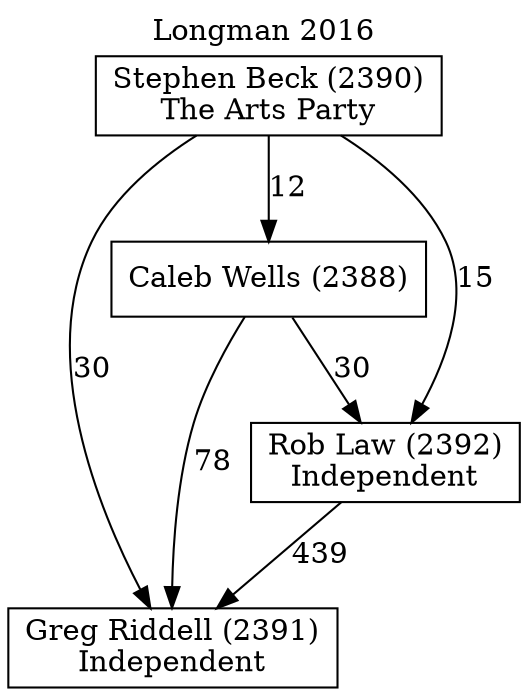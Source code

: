 // House preference flow
digraph "Greg Riddell (2391)_Longman_2016" {
	graph [label="Longman 2016" labelloc=t mclimit=10]
	node [shape=box]
	"Caleb Wells (2388)" [label="Caleb Wells (2388)
"]
	"Greg Riddell (2391)" [label="Greg Riddell (2391)
Independent"]
	"Rob Law (2392)" [label="Rob Law (2392)
Independent"]
	"Stephen Beck (2390)" [label="Stephen Beck (2390)
The Arts Party"]
	"Caleb Wells (2388)" -> "Rob Law (2392)" [label=30]
	"Stephen Beck (2390)" -> "Rob Law (2392)" [label=15]
	"Stephen Beck (2390)" -> "Caleb Wells (2388)" [label=12]
	"Stephen Beck (2390)" -> "Greg Riddell (2391)" [label=30]
	"Rob Law (2392)" -> "Greg Riddell (2391)" [label=439]
	"Caleb Wells (2388)" -> "Greg Riddell (2391)" [label=78]
}
